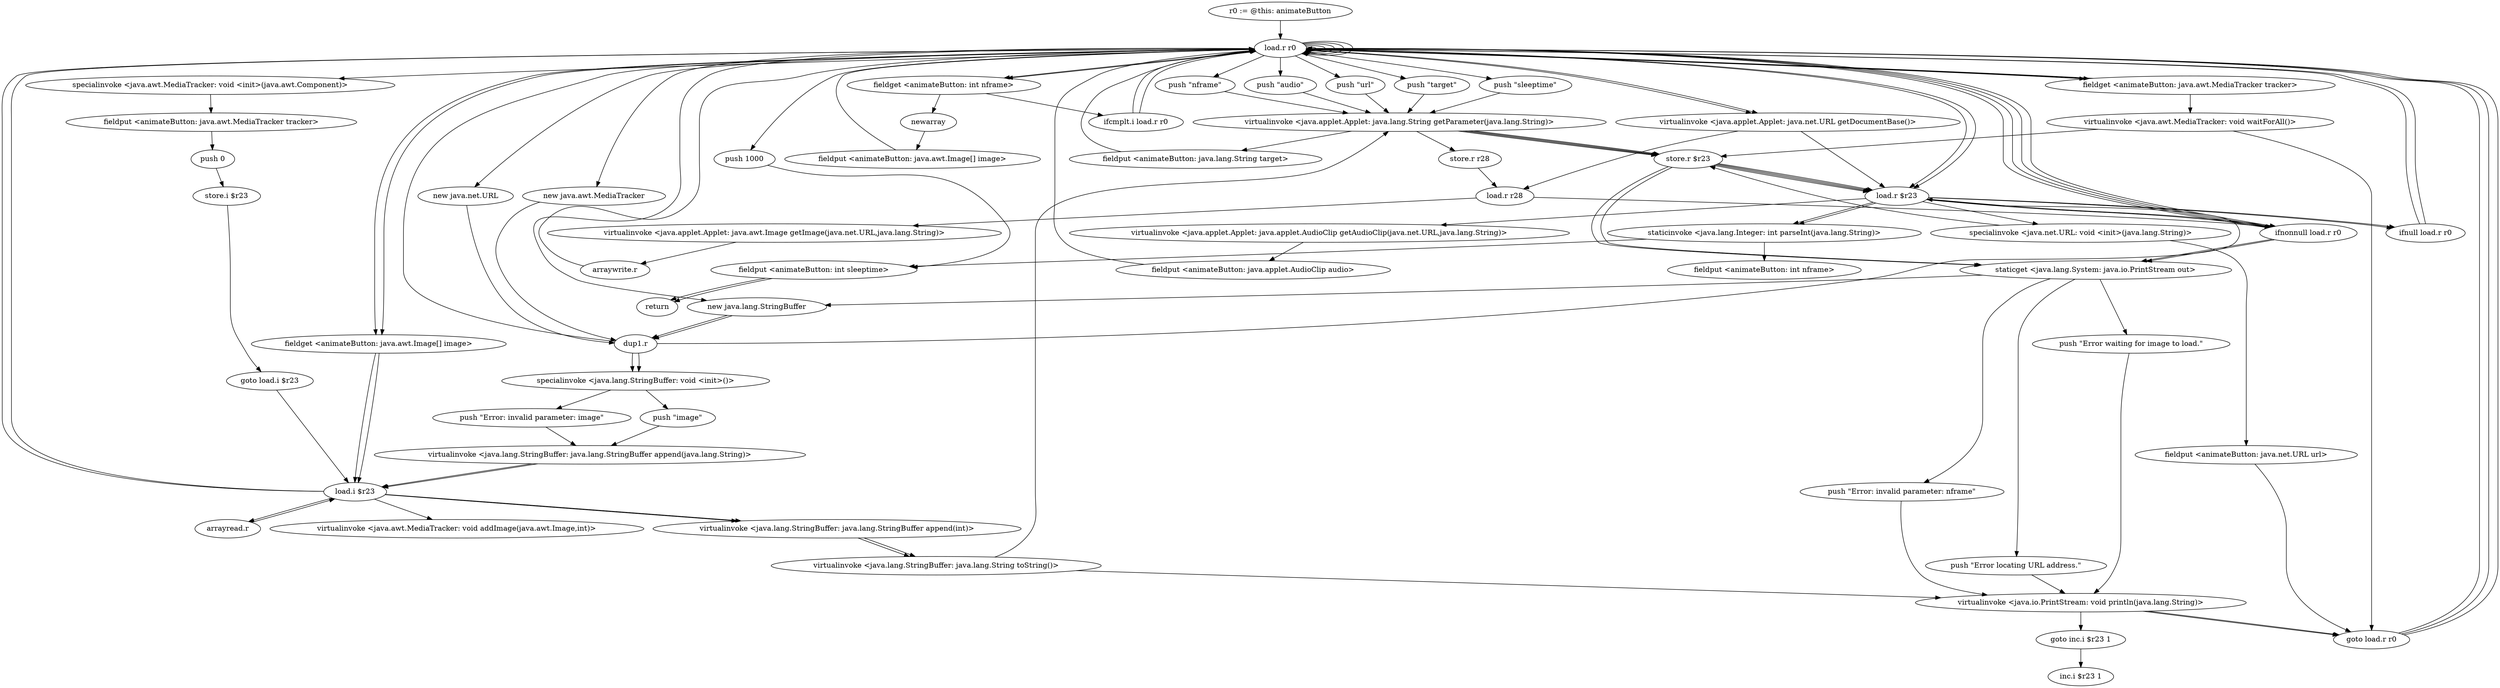 digraph "" {
    "r0 := @this: animateButton"
    "load.r r0"
    "r0 := @this: animateButton"->"load.r r0";
    "push \"nframe\""
    "load.r r0"->"push \"nframe\"";
    "virtualinvoke <java.applet.Applet: java.lang.String getParameter(java.lang.String)>"
    "push \"nframe\""->"virtualinvoke <java.applet.Applet: java.lang.String getParameter(java.lang.String)>";
    "store.r $r23"
    "virtualinvoke <java.applet.Applet: java.lang.String getParameter(java.lang.String)>"->"store.r $r23";
    "load.r $r23"
    "store.r $r23"->"load.r $r23";
    "ifnonnull load.r r0"
    "load.r $r23"->"ifnonnull load.r r0";
    "staticget <java.lang.System: java.io.PrintStream out>"
    "ifnonnull load.r r0"->"staticget <java.lang.System: java.io.PrintStream out>";
    "push \"Error: invalid parameter: nframe\""
    "staticget <java.lang.System: java.io.PrintStream out>"->"push \"Error: invalid parameter: nframe\"";
    "virtualinvoke <java.io.PrintStream: void println(java.lang.String)>"
    "push \"Error: invalid parameter: nframe\""->"virtualinvoke <java.io.PrintStream: void println(java.lang.String)>";
    "goto load.r r0"
    "virtualinvoke <java.io.PrintStream: void println(java.lang.String)>"->"goto load.r r0";
    "goto load.r r0"->"load.r r0";
    "load.r r0"->"load.r r0";
    "fieldget <animateButton: int nframe>"
    "load.r r0"->"fieldget <animateButton: int nframe>";
    "newarray"
    "fieldget <animateButton: int nframe>"->"newarray";
    "fieldput <animateButton: java.awt.Image[] image>"
    "newarray"->"fieldput <animateButton: java.awt.Image[] image>";
    "fieldput <animateButton: java.awt.Image[] image>"->"load.r r0";
    "new java.awt.MediaTracker"
    "load.r r0"->"new java.awt.MediaTracker";
    "dup1.r"
    "new java.awt.MediaTracker"->"dup1.r";
    "dup1.r"->"load.r r0";
    "specialinvoke <java.awt.MediaTracker: void <init>(java.awt.Component)>"
    "load.r r0"->"specialinvoke <java.awt.MediaTracker: void <init>(java.awt.Component)>";
    "fieldput <animateButton: java.awt.MediaTracker tracker>"
    "specialinvoke <java.awt.MediaTracker: void <init>(java.awt.Component)>"->"fieldput <animateButton: java.awt.MediaTracker tracker>";
    "push 0"
    "fieldput <animateButton: java.awt.MediaTracker tracker>"->"push 0";
    "store.i $r23"
    "push 0"->"store.i $r23";
    "goto load.i $r23"
    "store.i $r23"->"goto load.i $r23";
    "load.i $r23"
    "goto load.i $r23"->"load.i $r23";
    "load.i $r23"->"load.r r0";
    "load.r r0"->"fieldget <animateButton: int nframe>";
    "ifcmplt.i load.r r0"
    "fieldget <animateButton: int nframe>"->"ifcmplt.i load.r r0";
    "ifcmplt.i load.r r0"->"load.r r0";
    "fieldget <animateButton: java.awt.MediaTracker tracker>"
    "load.r r0"->"fieldget <animateButton: java.awt.MediaTracker tracker>";
    "virtualinvoke <java.awt.MediaTracker: void waitForAll()>"
    "fieldget <animateButton: java.awt.MediaTracker tracker>"->"virtualinvoke <java.awt.MediaTracker: void waitForAll()>";
    "virtualinvoke <java.awt.MediaTracker: void waitForAll()>"->"goto load.r r0";
    "goto load.r r0"->"load.r r0";
    "push \"audio\""
    "load.r r0"->"push \"audio\"";
    "push \"audio\""->"virtualinvoke <java.applet.Applet: java.lang.String getParameter(java.lang.String)>";
    "virtualinvoke <java.applet.Applet: java.lang.String getParameter(java.lang.String)>"->"store.r $r23";
    "store.r $r23"->"load.r $r23";
    "ifnull load.r r0"
    "load.r $r23"->"ifnull load.r r0";
    "ifnull load.r r0"->"load.r r0";
    "load.r r0"->"load.r r0";
    "load.r r0"->"load.r r0";
    "virtualinvoke <java.applet.Applet: java.net.URL getDocumentBase()>"
    "load.r r0"->"virtualinvoke <java.applet.Applet: java.net.URL getDocumentBase()>";
    "virtualinvoke <java.applet.Applet: java.net.URL getDocumentBase()>"->"load.r $r23";
    "virtualinvoke <java.applet.Applet: java.applet.AudioClip getAudioClip(java.net.URL,java.lang.String)>"
    "load.r $r23"->"virtualinvoke <java.applet.Applet: java.applet.AudioClip getAudioClip(java.net.URL,java.lang.String)>";
    "fieldput <animateButton: java.applet.AudioClip audio>"
    "virtualinvoke <java.applet.Applet: java.applet.AudioClip getAudioClip(java.net.URL,java.lang.String)>"->"fieldput <animateButton: java.applet.AudioClip audio>";
    "fieldput <animateButton: java.applet.AudioClip audio>"->"load.r r0";
    "push \"url\""
    "load.r r0"->"push \"url\"";
    "push \"url\""->"virtualinvoke <java.applet.Applet: java.lang.String getParameter(java.lang.String)>";
    "virtualinvoke <java.applet.Applet: java.lang.String getParameter(java.lang.String)>"->"store.r $r23";
    "store.r $r23"->"load.r $r23";
    "load.r $r23"->"ifnull load.r r0";
    "ifnull load.r r0"->"load.r r0";
    "new java.net.URL"
    "load.r r0"->"new java.net.URL";
    "new java.net.URL"->"dup1.r";
    "dup1.r"->"load.r $r23";
    "specialinvoke <java.net.URL: void <init>(java.lang.String)>"
    "load.r $r23"->"specialinvoke <java.net.URL: void <init>(java.lang.String)>";
    "fieldput <animateButton: java.net.URL url>"
    "specialinvoke <java.net.URL: void <init>(java.lang.String)>"->"fieldput <animateButton: java.net.URL url>";
    "fieldput <animateButton: java.net.URL url>"->"goto load.r r0";
    "goto load.r r0"->"load.r r0";
    "load.r r0"->"load.r r0";
    "push \"target\""
    "load.r r0"->"push \"target\"";
    "push \"target\""->"virtualinvoke <java.applet.Applet: java.lang.String getParameter(java.lang.String)>";
    "fieldput <animateButton: java.lang.String target>"
    "virtualinvoke <java.applet.Applet: java.lang.String getParameter(java.lang.String)>"->"fieldput <animateButton: java.lang.String target>";
    "fieldput <animateButton: java.lang.String target>"->"load.r r0";
    "push \"sleeptime\""
    "load.r r0"->"push \"sleeptime\"";
    "push \"sleeptime\""->"virtualinvoke <java.applet.Applet: java.lang.String getParameter(java.lang.String)>";
    "virtualinvoke <java.applet.Applet: java.lang.String getParameter(java.lang.String)>"->"store.r $r23";
    "store.r $r23"->"load.r $r23";
    "load.r $r23"->"ifnonnull load.r r0";
    "ifnonnull load.r r0"->"load.r r0";
    "push 1000"
    "load.r r0"->"push 1000";
    "fieldput <animateButton: int sleeptime>"
    "push 1000"->"fieldput <animateButton: int sleeptime>";
    "return"
    "fieldput <animateButton: int sleeptime>"->"return";
    "ifnonnull load.r r0"->"load.r r0";
    "load.r r0"->"load.r $r23";
    "staticinvoke <java.lang.Integer: int parseInt(java.lang.String)>"
    "load.r $r23"->"staticinvoke <java.lang.Integer: int parseInt(java.lang.String)>";
    "staticinvoke <java.lang.Integer: int parseInt(java.lang.String)>"->"fieldput <animateButton: int sleeptime>";
    "fieldput <animateButton: int sleeptime>"->"return";
    "specialinvoke <java.net.URL: void <init>(java.lang.String)>"->"store.r $r23";
    "store.r $r23"->"staticget <java.lang.System: java.io.PrintStream out>";
    "push \"Error locating URL address.\""
    "staticget <java.lang.System: java.io.PrintStream out>"->"push \"Error locating URL address.\"";
    "push \"Error locating URL address.\""->"virtualinvoke <java.io.PrintStream: void println(java.lang.String)>";
    "virtualinvoke <java.io.PrintStream: void println(java.lang.String)>"->"goto load.r r0";
    "virtualinvoke <java.awt.MediaTracker: void waitForAll()>"->"store.r $r23";
    "store.r $r23"->"staticget <java.lang.System: java.io.PrintStream out>";
    "push \"Error waiting for image to load.\""
    "staticget <java.lang.System: java.io.PrintStream out>"->"push \"Error waiting for image to load.\"";
    "push \"Error waiting for image to load.\""->"virtualinvoke <java.io.PrintStream: void println(java.lang.String)>";
    "ifcmplt.i load.r r0"->"load.r r0";
    "new java.lang.StringBuffer"
    "load.r r0"->"new java.lang.StringBuffer";
    "new java.lang.StringBuffer"->"dup1.r";
    "specialinvoke <java.lang.StringBuffer: void <init>()>"
    "dup1.r"->"specialinvoke <java.lang.StringBuffer: void <init>()>";
    "push \"image\""
    "specialinvoke <java.lang.StringBuffer: void <init>()>"->"push \"image\"";
    "virtualinvoke <java.lang.StringBuffer: java.lang.StringBuffer append(java.lang.String)>"
    "push \"image\""->"virtualinvoke <java.lang.StringBuffer: java.lang.StringBuffer append(java.lang.String)>";
    "virtualinvoke <java.lang.StringBuffer: java.lang.StringBuffer append(java.lang.String)>"->"load.i $r23";
    "virtualinvoke <java.lang.StringBuffer: java.lang.StringBuffer append(int)>"
    "load.i $r23"->"virtualinvoke <java.lang.StringBuffer: java.lang.StringBuffer append(int)>";
    "virtualinvoke <java.lang.StringBuffer: java.lang.String toString()>"
    "virtualinvoke <java.lang.StringBuffer: java.lang.StringBuffer append(int)>"->"virtualinvoke <java.lang.StringBuffer: java.lang.String toString()>";
    "virtualinvoke <java.lang.StringBuffer: java.lang.String toString()>"->"virtualinvoke <java.applet.Applet: java.lang.String getParameter(java.lang.String)>";
    "store.r r28"
    "virtualinvoke <java.applet.Applet: java.lang.String getParameter(java.lang.String)>"->"store.r r28";
    "load.r r28"
    "store.r r28"->"load.r r28";
    "load.r r28"->"ifnonnull load.r r0";
    "ifnonnull load.r r0"->"staticget <java.lang.System: java.io.PrintStream out>";
    "staticget <java.lang.System: java.io.PrintStream out>"->"new java.lang.StringBuffer";
    "new java.lang.StringBuffer"->"dup1.r";
    "dup1.r"->"specialinvoke <java.lang.StringBuffer: void <init>()>";
    "push \"Error: invalid parameter: image\""
    "specialinvoke <java.lang.StringBuffer: void <init>()>"->"push \"Error: invalid parameter: image\"";
    "push \"Error: invalid parameter: image\""->"virtualinvoke <java.lang.StringBuffer: java.lang.StringBuffer append(java.lang.String)>";
    "virtualinvoke <java.lang.StringBuffer: java.lang.StringBuffer append(java.lang.String)>"->"load.i $r23";
    "load.i $r23"->"virtualinvoke <java.lang.StringBuffer: java.lang.StringBuffer append(int)>";
    "virtualinvoke <java.lang.StringBuffer: java.lang.StringBuffer append(int)>"->"virtualinvoke <java.lang.StringBuffer: java.lang.String toString()>";
    "virtualinvoke <java.lang.StringBuffer: java.lang.String toString()>"->"virtualinvoke <java.io.PrintStream: void println(java.lang.String)>";
    "goto inc.i $r23 1"
    "virtualinvoke <java.io.PrintStream: void println(java.lang.String)>"->"goto inc.i $r23 1";
    "inc.i $r23 1"
    "goto inc.i $r23 1"->"inc.i $r23 1";
    "ifnonnull load.r r0"->"load.r r0";
    "fieldget <animateButton: java.awt.Image[] image>"
    "load.r r0"->"fieldget <animateButton: java.awt.Image[] image>";
    "fieldget <animateButton: java.awt.Image[] image>"->"load.i $r23";
    "load.i $r23"->"load.r r0";
    "load.r r0"->"load.r r0";
    "load.r r0"->"virtualinvoke <java.applet.Applet: java.net.URL getDocumentBase()>";
    "virtualinvoke <java.applet.Applet: java.net.URL getDocumentBase()>"->"load.r r28";
    "virtualinvoke <java.applet.Applet: java.awt.Image getImage(java.net.URL,java.lang.String)>"
    "load.r r28"->"virtualinvoke <java.applet.Applet: java.awt.Image getImage(java.net.URL,java.lang.String)>";
    "arraywrite.r"
    "virtualinvoke <java.applet.Applet: java.awt.Image getImage(java.net.URL,java.lang.String)>"->"arraywrite.r";
    "arraywrite.r"->"load.r r0";
    "load.r r0"->"fieldget <animateButton: java.awt.MediaTracker tracker>";
    "fieldget <animateButton: java.awt.MediaTracker tracker>"->"load.r r0";
    "load.r r0"->"fieldget <animateButton: java.awt.Image[] image>";
    "fieldget <animateButton: java.awt.Image[] image>"->"load.i $r23";
    "arrayread.r"
    "load.i $r23"->"arrayread.r";
    "arrayread.r"->"load.i $r23";
    "virtualinvoke <java.awt.MediaTracker: void addImage(java.awt.Image,int)>"
    "load.i $r23"->"virtualinvoke <java.awt.MediaTracker: void addImage(java.awt.Image,int)>";
    "ifnonnull load.r r0"->"load.r r0";
    "load.r r0"->"load.r $r23";
    "load.r $r23"->"staticinvoke <java.lang.Integer: int parseInt(java.lang.String)>";
    "fieldput <animateButton: int nframe>"
    "staticinvoke <java.lang.Integer: int parseInt(java.lang.String)>"->"fieldput <animateButton: int nframe>";
}
